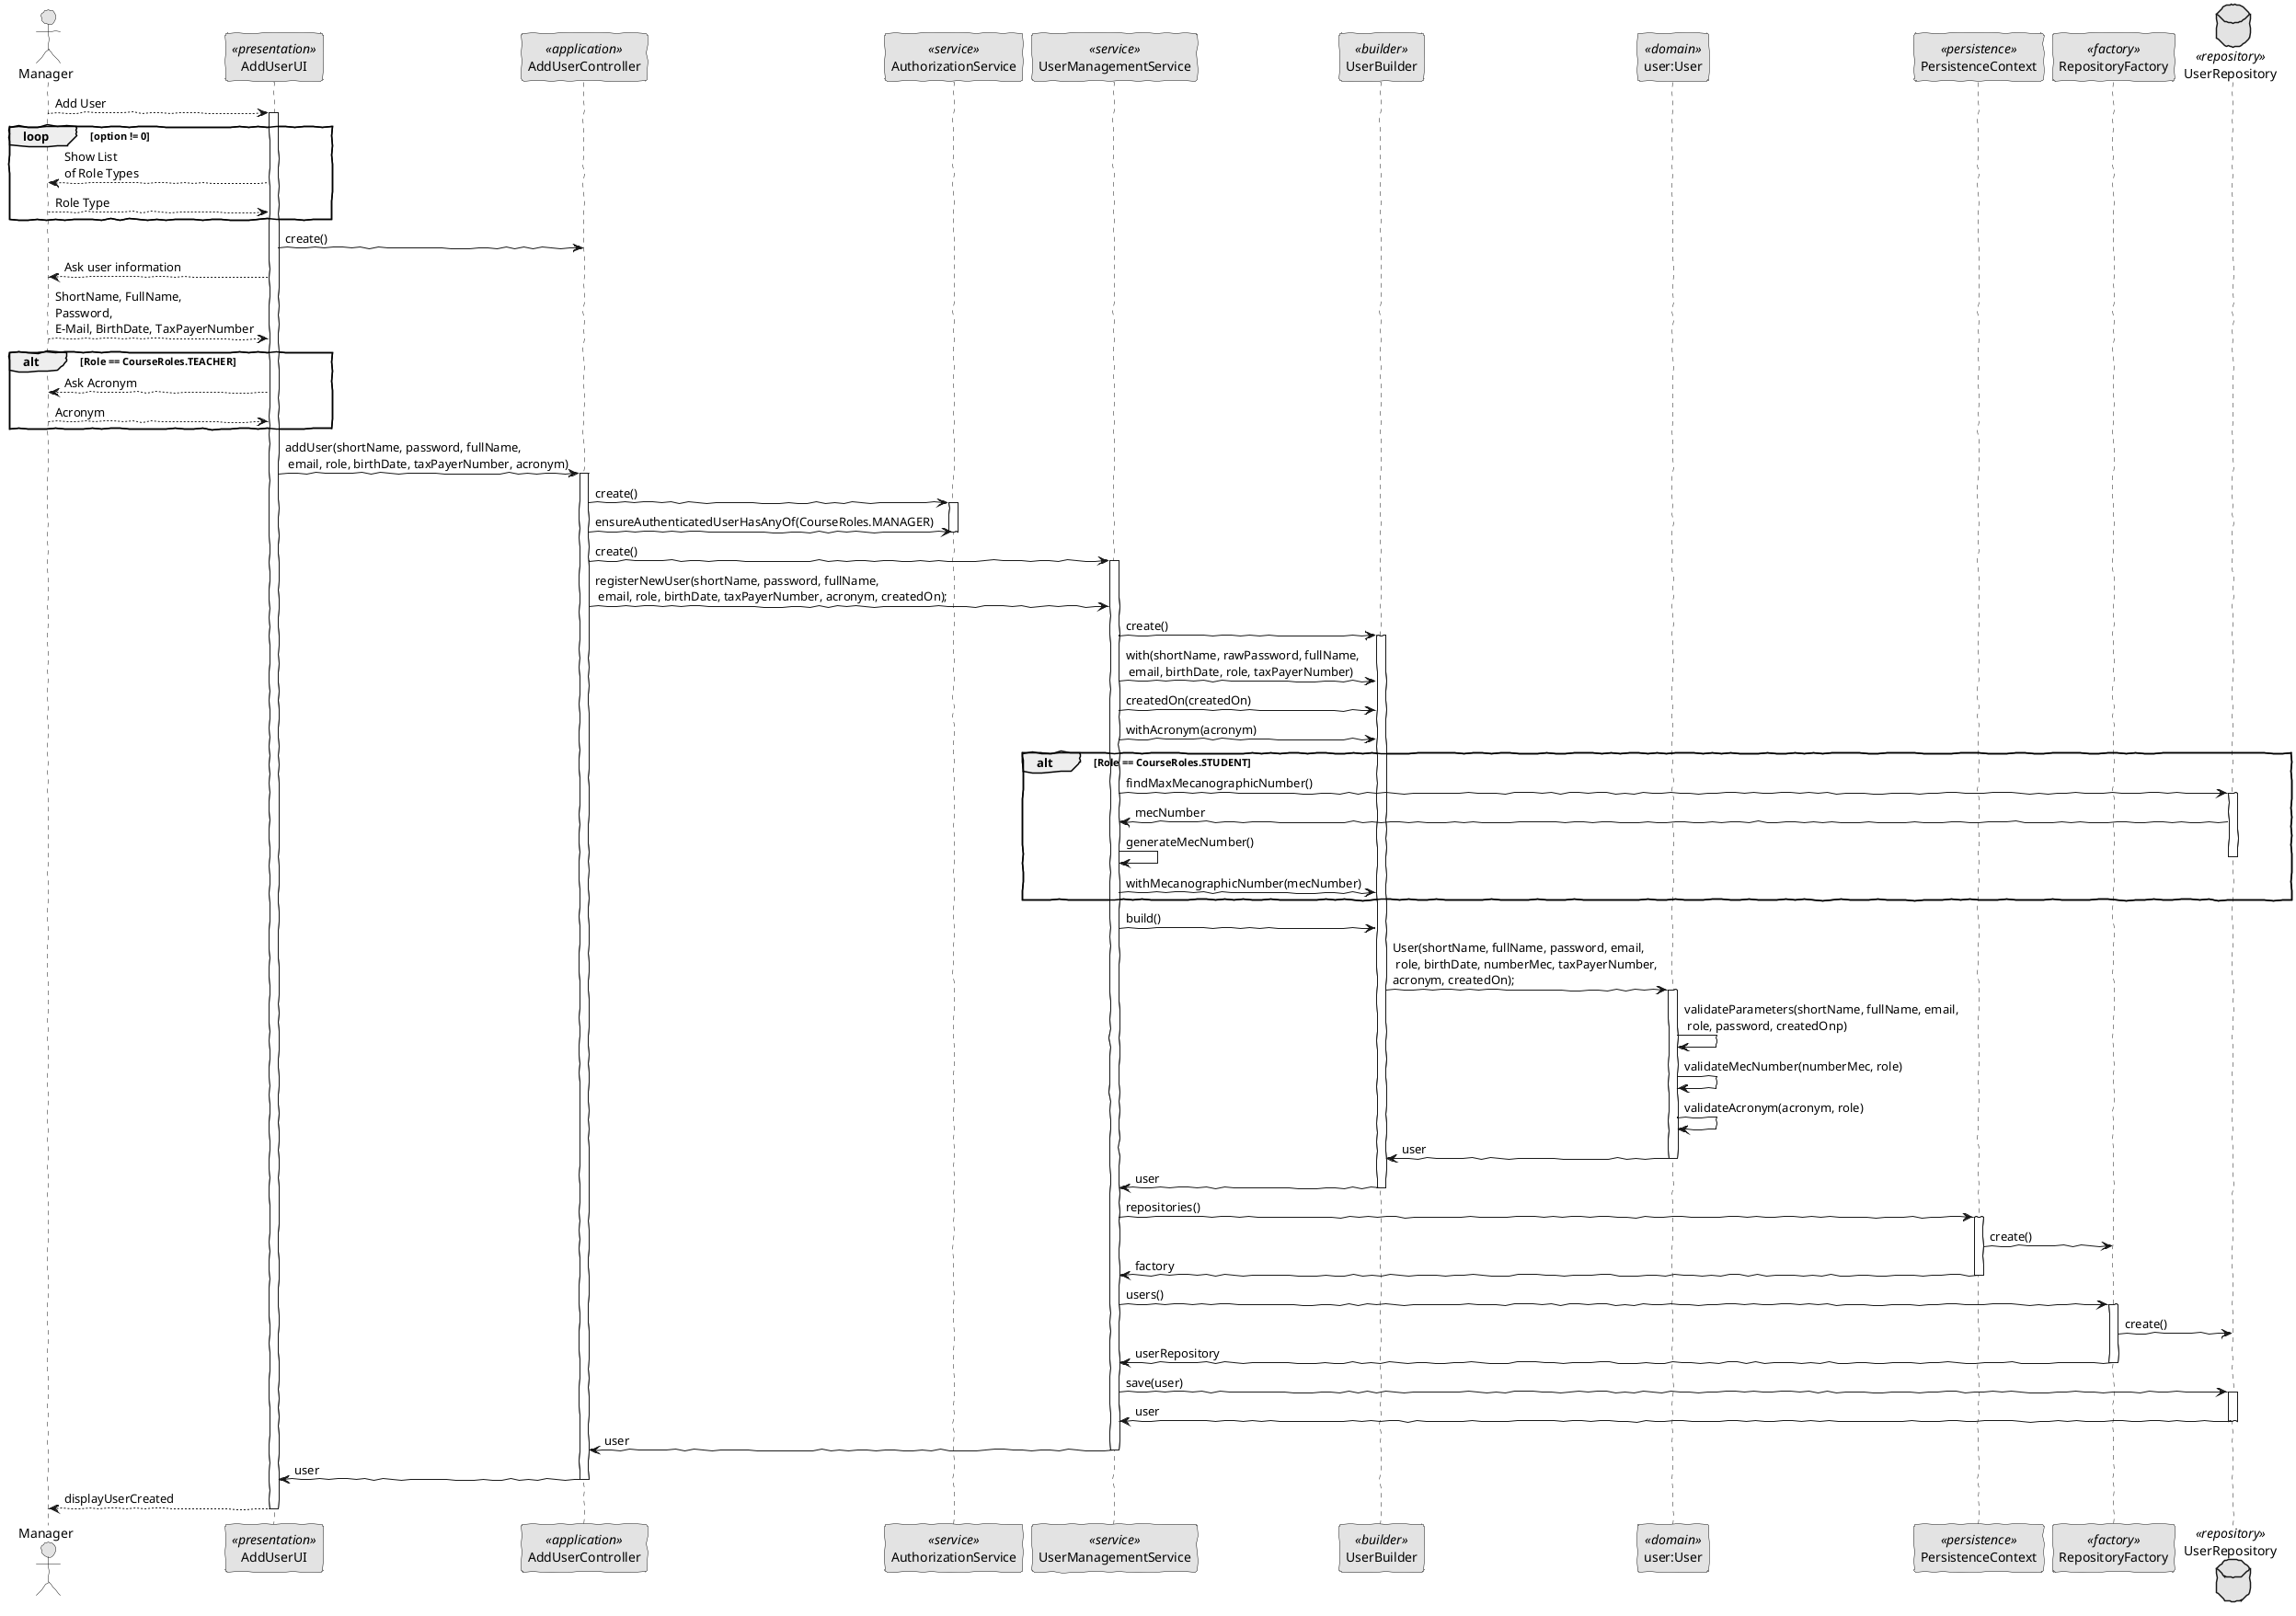 @startuml
'http://plantuml.com/skinparam.html
skinparam handwritten true
skinparam monochrome true
skinparam packageStyle rect
skinparam defaultFontName FG Virgil
skinparam shadowing false

actor Manager as Actor
participant AddUserUI as UI <<presentation>>
participant AddUserController as Controller <<application>>
participant AuthorizationService as AuthzService <<service>>
participant UserManagementService as Service <<service>>
participant UserBuilder as Builder <<builder>>
participant "user:User" as Domain <<domain>>
participant PersistenceContext as Persistence <<persistence>>
participant RepositoryFactory as Factory <<factory>>
database UserRepository as Repository <<repository>>


Actor --> UI: Add User
activate UI
    loop option != 0
        UI --> Actor: Show List\nof Role Types
        Actor --> UI: Role Type
    end

    UI -> Controller: create()
    UI --> Actor: Ask user information

    Actor --> UI: ShortName, FullName,\nPassword,\nE-Mail, BirthDate, TaxPayerNumber


    alt Role == CourseRoles.TEACHER
        UI --> Actor: Ask Acronym
        Actor --> UI: Acronym
    end

        
    UI -> Controller: addUser(shortName, password, fullName,\n email, role, birthDate, taxPayerNumber, acronym)
    activate Controller

        Controller -> AuthzService: create()
        activate AuthzService
        Controller -> AuthzService: ensureAuthenticatedUserHasAnyOf(CourseRoles.MANAGER)
        deactivate AuthzService

    Controller -> Service: create()
    activate Service
    Controller -> Service: registerNewUser(shortName, password, fullName,\n email, role, birthDate, taxPayerNumber, acronym, createdOn);
    
    Service -> Builder: create()
        activate Builder
        Service -> Builder: with(shortName, rawPassword, fullName,\n email, birthDate, role, taxPayerNumber)
        Service -> Builder: createdOn(createdOn)
        Service -> Builder: withAcronym(acronym)

        alt Role == CourseRoles.STUDENT
            Service -> Repository: findMaxMecanographicNumber()
            activate Repository
            Repository -> Service: mecNumber
            Service -> Service: generateMecNumber()
            deactivate Repository
            Service -> Builder: withMecanographicNumber(mecNumber)
        end

        Service -> Builder: build()
        Builder -> Domain: User(shortName, fullName, password, email,\n role, birthDate, numberMec, taxPayerNumber,\nacronym, createdOn);
        activate Domain
            Domain -> Domain: validateParameters(shortName, fullName, email,\n role, password, createdOnp)
            Domain -> Domain: validateMecNumber(numberMec, role)
            Domain -> Domain: validateAcronym(acronym, role)
            Domain -> Builder: user
        deactivate Domain
            Builder -> Service: user
        deactivate Builder

        Service -> Persistence: repositories()
        activate Persistence
        Persistence -> Factory: create()
        Persistence -> Service: factory
        deactivate Persistence

        Service -> Factory: users()
        activate Factory
        Factory -> Repository: create()
        Factory -> Service: userRepository
        deactivate Factory

        Service -> Repository:save(user)
        activate Repository
        Repository -> Service:user
        deactivate Repository

        Service -> Controller:user
        deactivate Service
        Controller -> UI:user
        deactivate Controller
        UI --> Actor: displayUserCreated

deactivate UI
@enduml